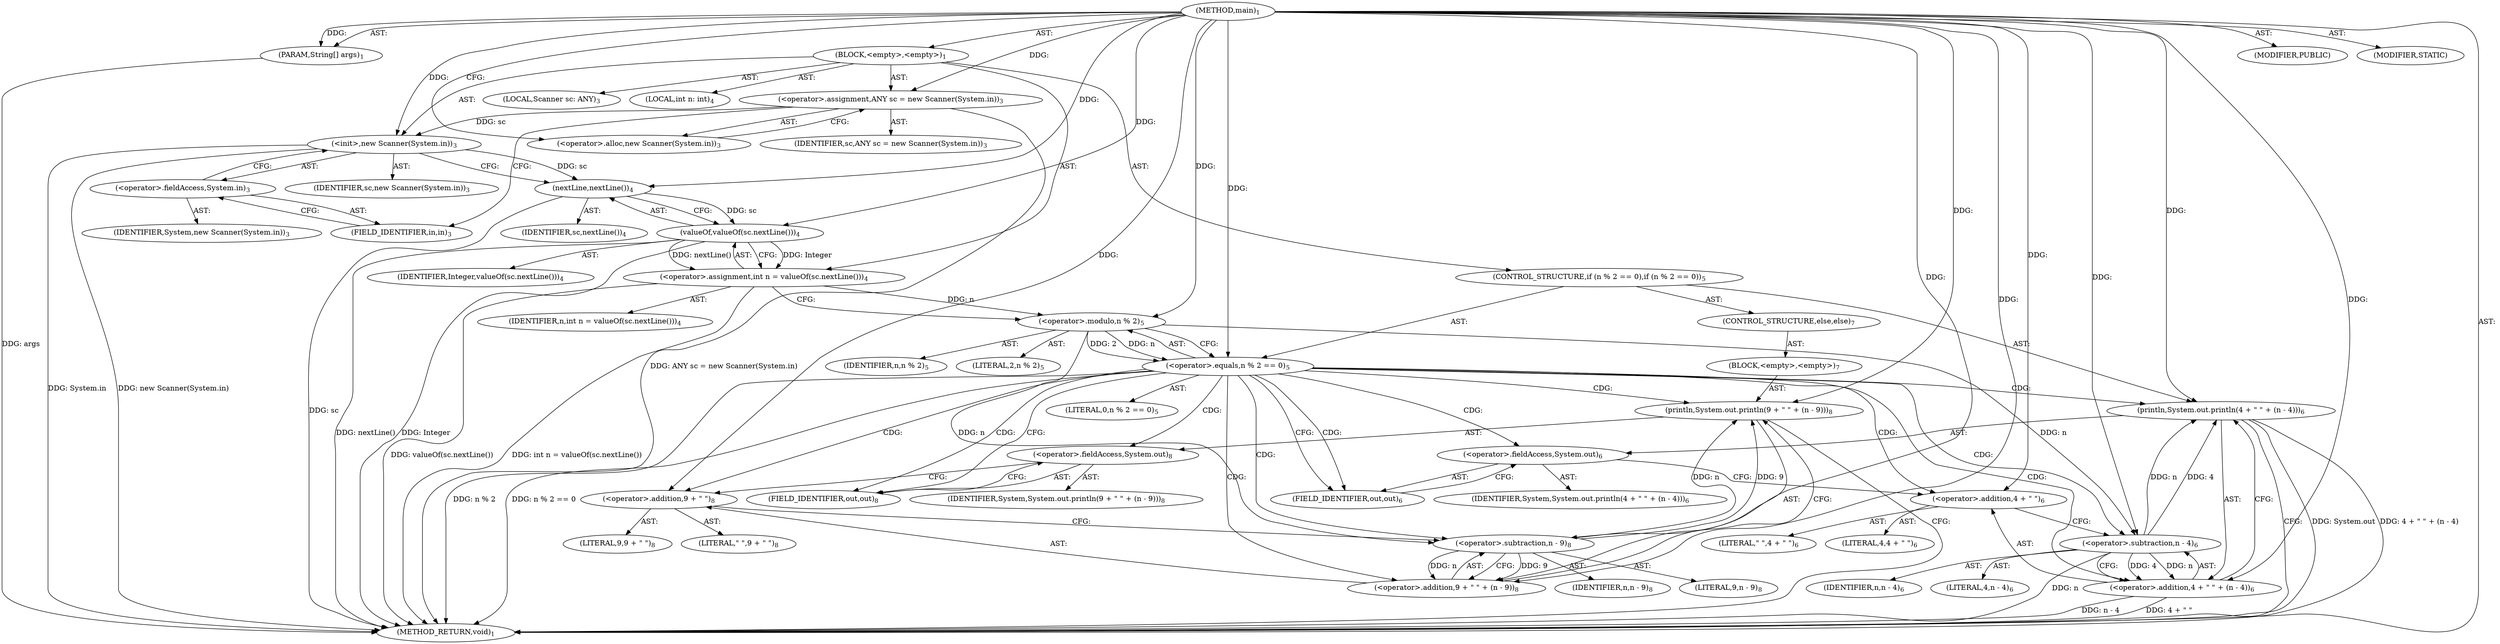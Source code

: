 digraph "main" {  
"19" [label = <(METHOD,main)<SUB>1</SUB>> ]
"20" [label = <(PARAM,String[] args)<SUB>1</SUB>> ]
"21" [label = <(BLOCK,&lt;empty&gt;,&lt;empty&gt;)<SUB>1</SUB>> ]
"4" [label = <(LOCAL,Scanner sc: ANY)<SUB>3</SUB>> ]
"22" [label = <(&lt;operator&gt;.assignment,ANY sc = new Scanner(System.in))<SUB>3</SUB>> ]
"23" [label = <(IDENTIFIER,sc,ANY sc = new Scanner(System.in))<SUB>3</SUB>> ]
"24" [label = <(&lt;operator&gt;.alloc,new Scanner(System.in))<SUB>3</SUB>> ]
"25" [label = <(&lt;init&gt;,new Scanner(System.in))<SUB>3</SUB>> ]
"3" [label = <(IDENTIFIER,sc,new Scanner(System.in))<SUB>3</SUB>> ]
"26" [label = <(&lt;operator&gt;.fieldAccess,System.in)<SUB>3</SUB>> ]
"27" [label = <(IDENTIFIER,System,new Scanner(System.in))<SUB>3</SUB>> ]
"28" [label = <(FIELD_IDENTIFIER,in,in)<SUB>3</SUB>> ]
"29" [label = <(LOCAL,int n: int)<SUB>4</SUB>> ]
"30" [label = <(&lt;operator&gt;.assignment,int n = valueOf(sc.nextLine()))<SUB>4</SUB>> ]
"31" [label = <(IDENTIFIER,n,int n = valueOf(sc.nextLine()))<SUB>4</SUB>> ]
"32" [label = <(valueOf,valueOf(sc.nextLine()))<SUB>4</SUB>> ]
"33" [label = <(IDENTIFIER,Integer,valueOf(sc.nextLine()))<SUB>4</SUB>> ]
"34" [label = <(nextLine,nextLine())<SUB>4</SUB>> ]
"35" [label = <(IDENTIFIER,sc,nextLine())<SUB>4</SUB>> ]
"36" [label = <(CONTROL_STRUCTURE,if (n % 2 == 0),if (n % 2 == 0))<SUB>5</SUB>> ]
"37" [label = <(&lt;operator&gt;.equals,n % 2 == 0)<SUB>5</SUB>> ]
"38" [label = <(&lt;operator&gt;.modulo,n % 2)<SUB>5</SUB>> ]
"39" [label = <(IDENTIFIER,n,n % 2)<SUB>5</SUB>> ]
"40" [label = <(LITERAL,2,n % 2)<SUB>5</SUB>> ]
"41" [label = <(LITERAL,0,n % 2 == 0)<SUB>5</SUB>> ]
"42" [label = <(println,System.out.println(4 + &quot; &quot; + (n - 4)))<SUB>6</SUB>> ]
"43" [label = <(&lt;operator&gt;.fieldAccess,System.out)<SUB>6</SUB>> ]
"44" [label = <(IDENTIFIER,System,System.out.println(4 + &quot; &quot; + (n - 4)))<SUB>6</SUB>> ]
"45" [label = <(FIELD_IDENTIFIER,out,out)<SUB>6</SUB>> ]
"46" [label = <(&lt;operator&gt;.addition,4 + &quot; &quot; + (n - 4))<SUB>6</SUB>> ]
"47" [label = <(&lt;operator&gt;.addition,4 + &quot; &quot;)<SUB>6</SUB>> ]
"48" [label = <(LITERAL,4,4 + &quot; &quot;)<SUB>6</SUB>> ]
"49" [label = <(LITERAL,&quot; &quot;,4 + &quot; &quot;)<SUB>6</SUB>> ]
"50" [label = <(&lt;operator&gt;.subtraction,n - 4)<SUB>6</SUB>> ]
"51" [label = <(IDENTIFIER,n,n - 4)<SUB>6</SUB>> ]
"52" [label = <(LITERAL,4,n - 4)<SUB>6</SUB>> ]
"53" [label = <(CONTROL_STRUCTURE,else,else)<SUB>7</SUB>> ]
"54" [label = <(BLOCK,&lt;empty&gt;,&lt;empty&gt;)<SUB>7</SUB>> ]
"55" [label = <(println,System.out.println(9 + &quot; &quot; + (n - 9)))<SUB>8</SUB>> ]
"56" [label = <(&lt;operator&gt;.fieldAccess,System.out)<SUB>8</SUB>> ]
"57" [label = <(IDENTIFIER,System,System.out.println(9 + &quot; &quot; + (n - 9)))<SUB>8</SUB>> ]
"58" [label = <(FIELD_IDENTIFIER,out,out)<SUB>8</SUB>> ]
"59" [label = <(&lt;operator&gt;.addition,9 + &quot; &quot; + (n - 9))<SUB>8</SUB>> ]
"60" [label = <(&lt;operator&gt;.addition,9 + &quot; &quot;)<SUB>8</SUB>> ]
"61" [label = <(LITERAL,9,9 + &quot; &quot;)<SUB>8</SUB>> ]
"62" [label = <(LITERAL,&quot; &quot;,9 + &quot; &quot;)<SUB>8</SUB>> ]
"63" [label = <(&lt;operator&gt;.subtraction,n - 9)<SUB>8</SUB>> ]
"64" [label = <(IDENTIFIER,n,n - 9)<SUB>8</SUB>> ]
"65" [label = <(LITERAL,9,n - 9)<SUB>8</SUB>> ]
"66" [label = <(MODIFIER,PUBLIC)> ]
"67" [label = <(MODIFIER,STATIC)> ]
"68" [label = <(METHOD_RETURN,void)<SUB>1</SUB>> ]
  "19" -> "20"  [ label = "AST: "] 
  "19" -> "21"  [ label = "AST: "] 
  "19" -> "66"  [ label = "AST: "] 
  "19" -> "67"  [ label = "AST: "] 
  "19" -> "68"  [ label = "AST: "] 
  "21" -> "4"  [ label = "AST: "] 
  "21" -> "22"  [ label = "AST: "] 
  "21" -> "25"  [ label = "AST: "] 
  "21" -> "29"  [ label = "AST: "] 
  "21" -> "30"  [ label = "AST: "] 
  "21" -> "36"  [ label = "AST: "] 
  "22" -> "23"  [ label = "AST: "] 
  "22" -> "24"  [ label = "AST: "] 
  "25" -> "3"  [ label = "AST: "] 
  "25" -> "26"  [ label = "AST: "] 
  "26" -> "27"  [ label = "AST: "] 
  "26" -> "28"  [ label = "AST: "] 
  "30" -> "31"  [ label = "AST: "] 
  "30" -> "32"  [ label = "AST: "] 
  "32" -> "33"  [ label = "AST: "] 
  "32" -> "34"  [ label = "AST: "] 
  "34" -> "35"  [ label = "AST: "] 
  "36" -> "37"  [ label = "AST: "] 
  "36" -> "42"  [ label = "AST: "] 
  "36" -> "53"  [ label = "AST: "] 
  "37" -> "38"  [ label = "AST: "] 
  "37" -> "41"  [ label = "AST: "] 
  "38" -> "39"  [ label = "AST: "] 
  "38" -> "40"  [ label = "AST: "] 
  "42" -> "43"  [ label = "AST: "] 
  "42" -> "46"  [ label = "AST: "] 
  "43" -> "44"  [ label = "AST: "] 
  "43" -> "45"  [ label = "AST: "] 
  "46" -> "47"  [ label = "AST: "] 
  "46" -> "50"  [ label = "AST: "] 
  "47" -> "48"  [ label = "AST: "] 
  "47" -> "49"  [ label = "AST: "] 
  "50" -> "51"  [ label = "AST: "] 
  "50" -> "52"  [ label = "AST: "] 
  "53" -> "54"  [ label = "AST: "] 
  "54" -> "55"  [ label = "AST: "] 
  "55" -> "56"  [ label = "AST: "] 
  "55" -> "59"  [ label = "AST: "] 
  "56" -> "57"  [ label = "AST: "] 
  "56" -> "58"  [ label = "AST: "] 
  "59" -> "60"  [ label = "AST: "] 
  "59" -> "63"  [ label = "AST: "] 
  "60" -> "61"  [ label = "AST: "] 
  "60" -> "62"  [ label = "AST: "] 
  "63" -> "64"  [ label = "AST: "] 
  "63" -> "65"  [ label = "AST: "] 
  "22" -> "28"  [ label = "CFG: "] 
  "25" -> "34"  [ label = "CFG: "] 
  "30" -> "38"  [ label = "CFG: "] 
  "24" -> "22"  [ label = "CFG: "] 
  "26" -> "25"  [ label = "CFG: "] 
  "32" -> "30"  [ label = "CFG: "] 
  "37" -> "45"  [ label = "CFG: "] 
  "37" -> "58"  [ label = "CFG: "] 
  "42" -> "68"  [ label = "CFG: "] 
  "28" -> "26"  [ label = "CFG: "] 
  "34" -> "32"  [ label = "CFG: "] 
  "38" -> "37"  [ label = "CFG: "] 
  "43" -> "47"  [ label = "CFG: "] 
  "46" -> "42"  [ label = "CFG: "] 
  "45" -> "43"  [ label = "CFG: "] 
  "47" -> "50"  [ label = "CFG: "] 
  "50" -> "46"  [ label = "CFG: "] 
  "55" -> "68"  [ label = "CFG: "] 
  "56" -> "60"  [ label = "CFG: "] 
  "59" -> "55"  [ label = "CFG: "] 
  "58" -> "56"  [ label = "CFG: "] 
  "60" -> "63"  [ label = "CFG: "] 
  "63" -> "59"  [ label = "CFG: "] 
  "19" -> "24"  [ label = "CFG: "] 
  "20" -> "68"  [ label = "DDG: args"] 
  "22" -> "68"  [ label = "DDG: ANY sc = new Scanner(System.in)"] 
  "25" -> "68"  [ label = "DDG: System.in"] 
  "25" -> "68"  [ label = "DDG: new Scanner(System.in)"] 
  "34" -> "68"  [ label = "DDG: sc"] 
  "32" -> "68"  [ label = "DDG: nextLine()"] 
  "30" -> "68"  [ label = "DDG: valueOf(sc.nextLine())"] 
  "30" -> "68"  [ label = "DDG: int n = valueOf(sc.nextLine())"] 
  "37" -> "68"  [ label = "DDG: n % 2"] 
  "37" -> "68"  [ label = "DDG: n % 2 == 0"] 
  "42" -> "68"  [ label = "DDG: System.out"] 
  "46" -> "68"  [ label = "DDG: 4 + &quot; &quot;"] 
  "50" -> "68"  [ label = "DDG: n"] 
  "46" -> "68"  [ label = "DDG: n - 4"] 
  "42" -> "68"  [ label = "DDG: 4 + &quot; &quot; + (n - 4)"] 
  "32" -> "68"  [ label = "DDG: Integer"] 
  "19" -> "20"  [ label = "DDG: "] 
  "19" -> "22"  [ label = "DDG: "] 
  "32" -> "30"  [ label = "DDG: Integer"] 
  "32" -> "30"  [ label = "DDG: nextLine()"] 
  "22" -> "25"  [ label = "DDG: sc"] 
  "19" -> "25"  [ label = "DDG: "] 
  "19" -> "32"  [ label = "DDG: "] 
  "34" -> "32"  [ label = "DDG: sc"] 
  "38" -> "37"  [ label = "DDG: n"] 
  "38" -> "37"  [ label = "DDG: 2"] 
  "19" -> "37"  [ label = "DDG: "] 
  "19" -> "42"  [ label = "DDG: "] 
  "50" -> "42"  [ label = "DDG: n"] 
  "50" -> "42"  [ label = "DDG: 4"] 
  "25" -> "34"  [ label = "DDG: sc"] 
  "19" -> "34"  [ label = "DDG: "] 
  "30" -> "38"  [ label = "DDG: n"] 
  "19" -> "38"  [ label = "DDG: "] 
  "19" -> "46"  [ label = "DDG: "] 
  "50" -> "46"  [ label = "DDG: n"] 
  "50" -> "46"  [ label = "DDG: 4"] 
  "19" -> "47"  [ label = "DDG: "] 
  "38" -> "50"  [ label = "DDG: n"] 
  "19" -> "50"  [ label = "DDG: "] 
  "19" -> "55"  [ label = "DDG: "] 
  "63" -> "55"  [ label = "DDG: n"] 
  "63" -> "55"  [ label = "DDG: 9"] 
  "19" -> "59"  [ label = "DDG: "] 
  "63" -> "59"  [ label = "DDG: n"] 
  "63" -> "59"  [ label = "DDG: 9"] 
  "19" -> "60"  [ label = "DDG: "] 
  "38" -> "63"  [ label = "DDG: n"] 
  "19" -> "63"  [ label = "DDG: "] 
  "37" -> "47"  [ label = "CDG: "] 
  "37" -> "58"  [ label = "CDG: "] 
  "37" -> "60"  [ label = "CDG: "] 
  "37" -> "50"  [ label = "CDG: "] 
  "37" -> "42"  [ label = "CDG: "] 
  "37" -> "59"  [ label = "CDG: "] 
  "37" -> "55"  [ label = "CDG: "] 
  "37" -> "46"  [ label = "CDG: "] 
  "37" -> "56"  [ label = "CDG: "] 
  "37" -> "45"  [ label = "CDG: "] 
  "37" -> "63"  [ label = "CDG: "] 
  "37" -> "43"  [ label = "CDG: "] 
}
